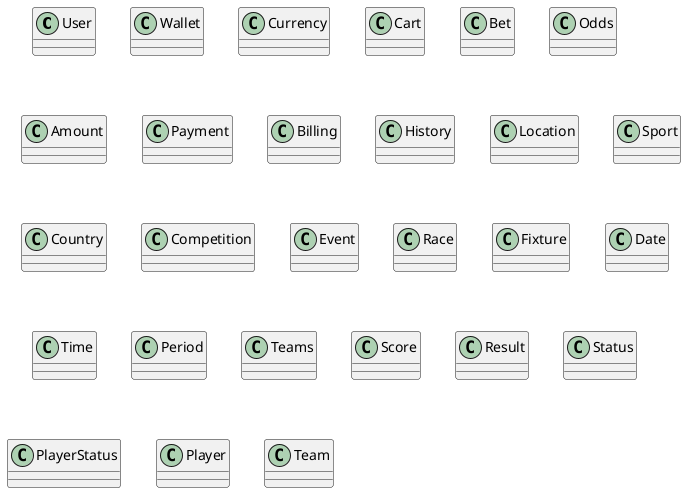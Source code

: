 @startuml parisportif5
class User
class Wallet
class Currency
class Cart
class Bet
class Odds
class Amount
class Payment
class Billing
class History
class Location
class Sport
class Country
class Competition
class Event
class Race
class Fixture
class Date
class Time
class Period
class Teams
class Score
class Result
class Status
class PlayerStatus
class Player
class Team
@enduml